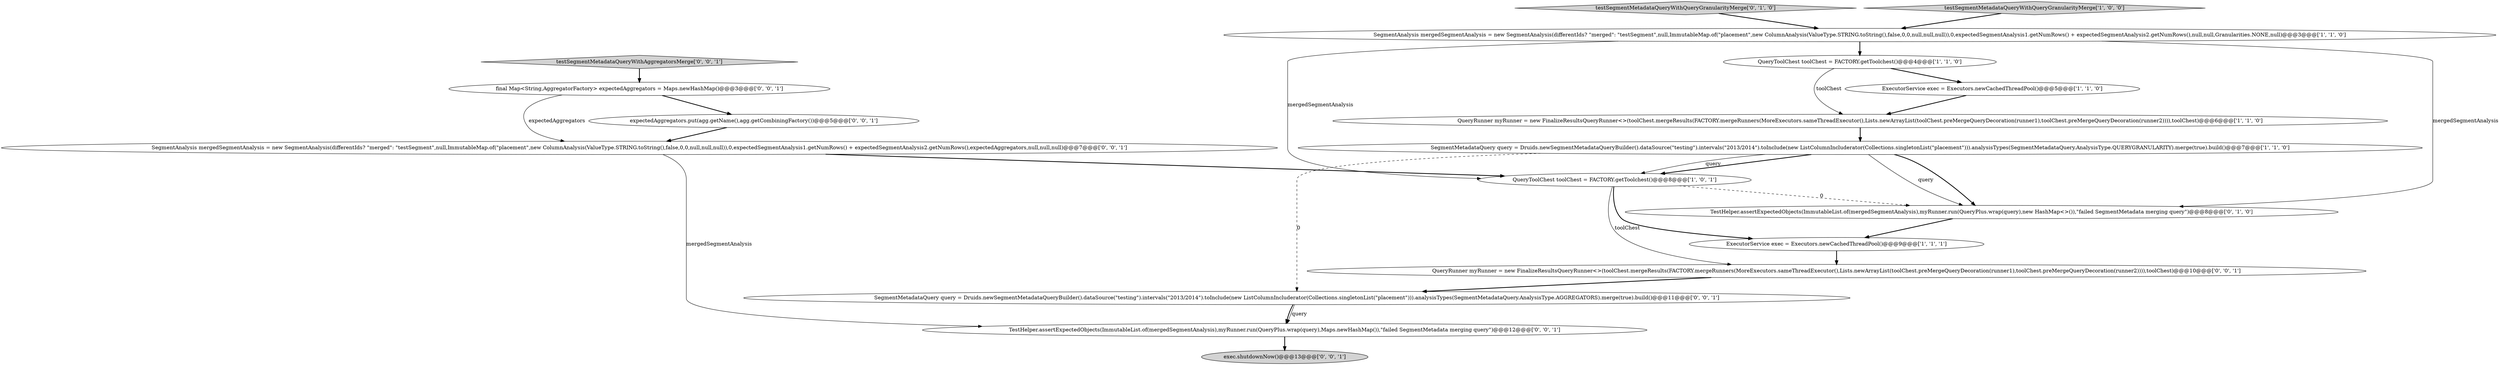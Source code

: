 digraph {
0 [style = filled, label = "ExecutorService exec = Executors.newCachedThreadPool()@@@5@@@['1', '1', '0']", fillcolor = white, shape = ellipse image = "AAA0AAABBB1BBB"];
11 [style = filled, label = "testSegmentMetadataQueryWithAggregatorsMerge['0', '0', '1']", fillcolor = lightgray, shape = diamond image = "AAA0AAABBB3BBB"];
14 [style = filled, label = "TestHelper.assertExpectedObjects(ImmutableList.of(mergedSegmentAnalysis),myRunner.run(QueryPlus.wrap(query),Maps.newHashMap()),\"failed SegmentMetadata merging query\")@@@12@@@['0', '0', '1']", fillcolor = white, shape = ellipse image = "AAA0AAABBB3BBB"];
7 [style = filled, label = "QueryToolChest toolChest = FACTORY.getToolchest()@@@8@@@['1', '0', '1']", fillcolor = white, shape = ellipse image = "AAA0AAABBB1BBB"];
10 [style = filled, label = "expectedAggregators.put(agg.getName(),agg.getCombiningFactory())@@@5@@@['0', '0', '1']", fillcolor = white, shape = ellipse image = "AAA0AAABBB3BBB"];
9 [style = filled, label = "testSegmentMetadataQueryWithQueryGranularityMerge['0', '1', '0']", fillcolor = lightgray, shape = diamond image = "AAA0AAABBB2BBB"];
13 [style = filled, label = "SegmentMetadataQuery query = Druids.newSegmentMetadataQueryBuilder().dataSource(\"testing\").intervals(\"2013/2014\").toInclude(new ListColumnIncluderator(Collections.singletonList(\"placement\"))).analysisTypes(SegmentMetadataQuery.AnalysisType.AGGREGATORS).merge(true).build()@@@11@@@['0', '0', '1']", fillcolor = white, shape = ellipse image = "AAA0AAABBB3BBB"];
16 [style = filled, label = "SegmentAnalysis mergedSegmentAnalysis = new SegmentAnalysis(differentIds? \"merged\": \"testSegment\",null,ImmutableMap.of(\"placement\",new ColumnAnalysis(ValueType.STRING.toString(),false,0,0,null,null,null)),0,expectedSegmentAnalysis1.getNumRows() + expectedSegmentAnalysis2.getNumRows(),expectedAggregators,null,null,null)@@@7@@@['0', '0', '1']", fillcolor = white, shape = ellipse image = "AAA0AAABBB3BBB"];
5 [style = filled, label = "ExecutorService exec = Executors.newCachedThreadPool()@@@9@@@['1', '1', '1']", fillcolor = white, shape = ellipse image = "AAA0AAABBB1BBB"];
4 [style = filled, label = "SegmentAnalysis mergedSegmentAnalysis = new SegmentAnalysis(differentIds? \"merged\": \"testSegment\",null,ImmutableMap.of(\"placement\",new ColumnAnalysis(ValueType.STRING.toString(),false,0,0,null,null,null)),0,expectedSegmentAnalysis1.getNumRows() + expectedSegmentAnalysis2.getNumRows(),null,null,Granularities.NONE,null)@@@3@@@['1', '1', '0']", fillcolor = white, shape = ellipse image = "AAA0AAABBB1BBB"];
17 [style = filled, label = "QueryRunner myRunner = new FinalizeResultsQueryRunner<>(toolChest.mergeResults(FACTORY.mergeRunners(MoreExecutors.sameThreadExecutor(),Lists.newArrayList(toolChest.preMergeQueryDecoration(runner1),toolChest.preMergeQueryDecoration(runner2)))),toolChest)@@@10@@@['0', '0', '1']", fillcolor = white, shape = ellipse image = "AAA0AAABBB3BBB"];
6 [style = filled, label = "QueryRunner myRunner = new FinalizeResultsQueryRunner<>(toolChest.mergeResults(FACTORY.mergeRunners(MoreExecutors.sameThreadExecutor(),Lists.newArrayList(toolChest.preMergeQueryDecoration(runner1),toolChest.preMergeQueryDecoration(runner2)))),toolChest)@@@6@@@['1', '1', '0']", fillcolor = white, shape = ellipse image = "AAA0AAABBB1BBB"];
2 [style = filled, label = "QueryToolChest toolChest = FACTORY.getToolchest()@@@4@@@['1', '1', '0']", fillcolor = white, shape = ellipse image = "AAA0AAABBB1BBB"];
12 [style = filled, label = "exec.shutdownNow()@@@13@@@['0', '0', '1']", fillcolor = lightgray, shape = ellipse image = "AAA0AAABBB3BBB"];
8 [style = filled, label = "TestHelper.assertExpectedObjects(ImmutableList.of(mergedSegmentAnalysis),myRunner.run(QueryPlus.wrap(query),new HashMap<>()),\"failed SegmentMetadata merging query\")@@@8@@@['0', '1', '0']", fillcolor = white, shape = ellipse image = "AAA1AAABBB2BBB"];
1 [style = filled, label = "testSegmentMetadataQueryWithQueryGranularityMerge['1', '0', '0']", fillcolor = lightgray, shape = diamond image = "AAA0AAABBB1BBB"];
3 [style = filled, label = "SegmentMetadataQuery query = Druids.newSegmentMetadataQueryBuilder().dataSource(\"testing\").intervals(\"2013/2014\").toInclude(new ListColumnIncluderator(Collections.singletonList(\"placement\"))).analysisTypes(SegmentMetadataQuery.AnalysisType.QUERYGRANULARITY).merge(true).build()@@@7@@@['1', '1', '0']", fillcolor = white, shape = ellipse image = "AAA0AAABBB1BBB"];
15 [style = filled, label = "final Map<String,AggregatorFactory> expectedAggregators = Maps.newHashMap()@@@3@@@['0', '0', '1']", fillcolor = white, shape = ellipse image = "AAA0AAABBB3BBB"];
0->6 [style = bold, label=""];
10->16 [style = bold, label=""];
8->5 [style = bold, label=""];
9->4 [style = bold, label=""];
7->8 [style = dashed, label="0"];
16->14 [style = solid, label="mergedSegmentAnalysis"];
14->12 [style = bold, label=""];
11->15 [style = bold, label=""];
3->7 [style = bold, label=""];
3->13 [style = dashed, label="0"];
15->16 [style = solid, label="expectedAggregators"];
4->2 [style = bold, label=""];
13->14 [style = solid, label="query"];
5->17 [style = bold, label=""];
17->13 [style = bold, label=""];
4->8 [style = solid, label="mergedSegmentAnalysis"];
6->3 [style = bold, label=""];
3->8 [style = bold, label=""];
3->8 [style = solid, label="query"];
1->4 [style = bold, label=""];
3->7 [style = solid, label="query"];
7->5 [style = bold, label=""];
16->7 [style = bold, label=""];
7->17 [style = solid, label="toolChest"];
2->0 [style = bold, label=""];
2->6 [style = solid, label="toolChest"];
4->7 [style = solid, label="mergedSegmentAnalysis"];
13->14 [style = bold, label=""];
15->10 [style = bold, label=""];
}
